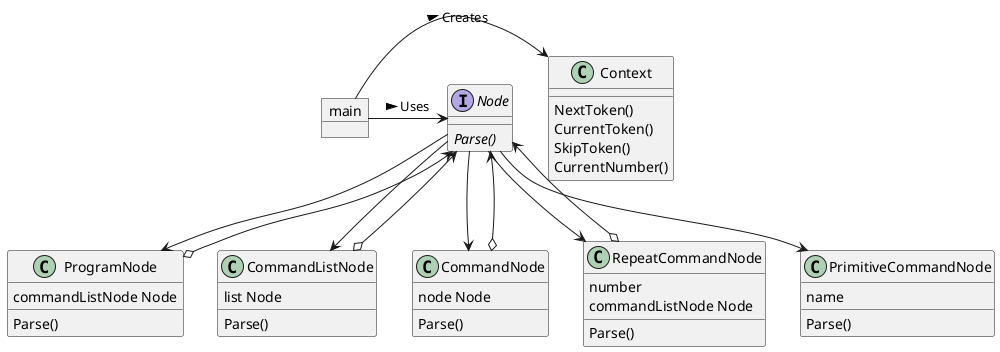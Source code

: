 @startuml
'https://plantuml.com/class-diagram

object main
class Context {
    NextToken()
    CurrentToken()
    SkipToken()
    CurrentNumber()
}
interface Node {
    {abstract}Parse()
}
class ProgramNode {
    commandListNode Node
    Parse()
}
class CommandListNode {
    list Node
    Parse()
}
class CommandNode {
    node Node
    Parse()
}
class RepeatCommandNode {
    number
    commandListNode Node
    Parse()
}
class PrimitiveCommandNode {
    name
    Parse()
}

main -> Context: Creates >
main -> Node: Uses >
Node --> ProgramNode
Node --> CommandListNode
Node --> CommandNode
Node --> RepeatCommandNode
Node --> PrimitiveCommandNode
Node <--o ProgramNode
Node <--o CommandListNode
Node <--o CommandNode
Node <--o RepeatCommandNode

@enduml